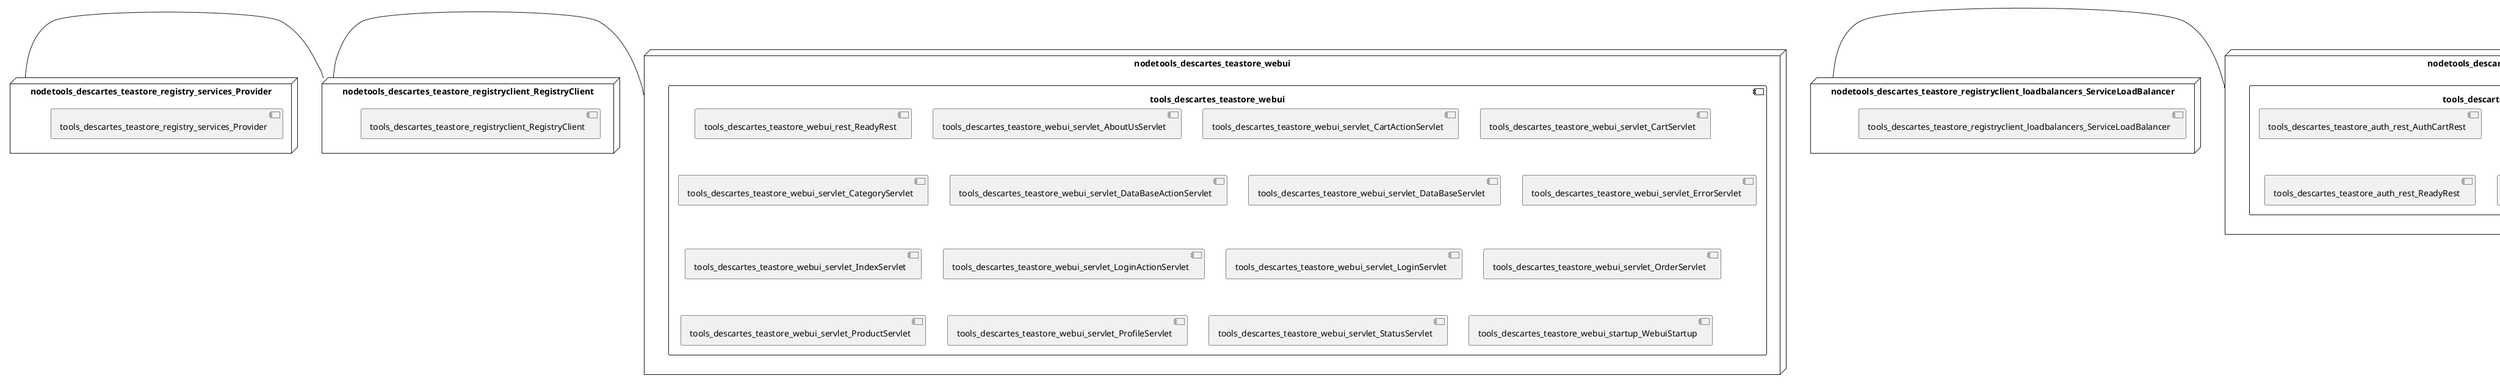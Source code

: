 @startuml
skinparam fixCircleLabelOverlapping true
skinparam componentStyle uml2
node nodetools_descartes_teastore_auth {
component tools_descartes_teastore_auth {
[tools_descartes_teastore_auth_rest_AuthCartRest] [[descartesresearch-teastore.system#_UmfDZVeKEe-Dj7HGuiQKQg]]
[tools_descartes_teastore_auth_rest_AuthUserActionsRest] [[descartesresearch-teastore.system#_UmfDZVeKEe-Dj7HGuiQKQg]]
[tools_descartes_teastore_auth_rest_ReadyRest] [[descartesresearch-teastore.system#_UmfDZVeKEe-Dj7HGuiQKQg]]
[tools_descartes_teastore_auth_startup_AuthStartup] [[descartesresearch-teastore.system#_UmfDZVeKEe-Dj7HGuiQKQg]]
}
}
node nodetools_descartes_teastore_image {
component tools_descartes_teastore_image {
[tools_descartes_teastore_image_rest_ImageProviderEndpoint] [[descartesresearch-teastore.system#_UmfDZVeKEe-Dj7HGuiQKQg]]
[tools_descartes_teastore_image_setup_ImageProviderStartup] [[descartesresearch-teastore.system#_UmfDZVeKEe-Dj7HGuiQKQg]]
}
}
node nodetools_descartes_teastore_kieker_rabbitmq {
component tools_descartes_teastore_kieker_rabbitmq {
[tools_descartes_teastore_kieker_rabbitmq_DisplayLogs] [[descartesresearch-teastore.system#_UmfDZVeKEe-Dj7HGuiQKQg]]
[tools_descartes_teastore_kieker_rabbitmq_IndexServlet] [[descartesresearch-teastore.system#_UmfDZVeKEe-Dj7HGuiQKQg]]
[tools_descartes_teastore_kieker_rabbitmq_Reset] [[descartesresearch-teastore.system#_UmfDZVeKEe-Dj7HGuiQKQg]]
}
}
node nodetools_descartes_teastore_persistence {
component tools_descartes_teastore_persistence {
[tools_descartes_teastore_persistence_rest_CacheManagerEndpoint] [[descartesresearch-teastore.system#_UmfDZVeKEe-Dj7HGuiQKQg]]
[tools_descartes_teastore_persistence_rest_CategoryEndpoint] [[descartesresearch-teastore.system#_UmfDZVeKEe-Dj7HGuiQKQg]]
[tools_descartes_teastore_persistence_rest_DatabaseGenerationEndpoint] [[descartesresearch-teastore.system#_UmfDZVeKEe-Dj7HGuiQKQg]]
[tools_descartes_teastore_persistence_rest_OrderEndpoint] [[descartesresearch-teastore.system#_UmfDZVeKEe-Dj7HGuiQKQg]]
[tools_descartes_teastore_persistence_rest_OrderItemEndpoint] [[descartesresearch-teastore.system#_UmfDZVeKEe-Dj7HGuiQKQg]]
[tools_descartes_teastore_persistence_rest_ProductEndpoint] [[descartesresearch-teastore.system#_UmfDZVeKEe-Dj7HGuiQKQg]]
[tools_descartes_teastore_persistence_rest_UserEndpoint] [[descartesresearch-teastore.system#_UmfDZVeKEe-Dj7HGuiQKQg]]
[tools_descartes_teastore_persistence_servlet_IndexServlet] [[descartesresearch-teastore.system#_UmfDZVeKEe-Dj7HGuiQKQg]]
}
}
node nodetools_descartes_teastore_recommender {
component tools_descartes_teastore_recommender {
[tools_descartes_teastore_recommender_rest_RecommendEndpoint] [[descartesresearch-teastore.system#_UmfDZVeKEe-Dj7HGuiQKQg]]
[tools_descartes_teastore_recommender_rest_RecommendSingleEndpoint] [[descartesresearch-teastore.system#_UmfDZVeKEe-Dj7HGuiQKQg]]
[tools_descartes_teastore_recommender_rest_TrainEndpoint] [[descartesresearch-teastore.system#_UmfDZVeKEe-Dj7HGuiQKQg]]
[tools_descartes_teastore_recommender_servlet_IndexServlet] [[descartesresearch-teastore.system#_UmfDZVeKEe-Dj7HGuiQKQg]]
[tools_descartes_teastore_recommender_servlet_RecommenderStartup] [[descartesresearch-teastore.system#_UmfDZVeKEe-Dj7HGuiQKQg]]
}
}
node nodetools_descartes_teastore_registry {
component tools_descartes_teastore_registry {
[tools_descartes_teastore_registry_rest_RegistryREST] [[descartesresearch-teastore.system#_UmfDZVeKEe-Dj7HGuiQKQg]]
[tools_descartes_teastore_registry_rest_RegistryStartup] [[descartesresearch-teastore.system#_UmfDZVeKEe-Dj7HGuiQKQg]]
[tools_descartes_teastore_registry_servlet_IndexServlet] [[descartesresearch-teastore.system#_UmfDZVeKEe-Dj7HGuiQKQg]]
}
}
node nodetools_descartes_teastore_webui {
component tools_descartes_teastore_webui {
[tools_descartes_teastore_webui_rest_ReadyRest] [[descartesresearch-teastore.system#_UmfDZVeKEe-Dj7HGuiQKQg]]
[tools_descartes_teastore_webui_servlet_AboutUsServlet] [[descartesresearch-teastore.system#_UmfDZVeKEe-Dj7HGuiQKQg]]
[tools_descartes_teastore_webui_servlet_CartActionServlet] [[descartesresearch-teastore.system#_UmfDZVeKEe-Dj7HGuiQKQg]]
[tools_descartes_teastore_webui_servlet_CartServlet] [[descartesresearch-teastore.system#_UmfDZVeKEe-Dj7HGuiQKQg]]
[tools_descartes_teastore_webui_servlet_CategoryServlet] [[descartesresearch-teastore.system#_UmfDZVeKEe-Dj7HGuiQKQg]]
[tools_descartes_teastore_webui_servlet_DataBaseActionServlet] [[descartesresearch-teastore.system#_UmfDZVeKEe-Dj7HGuiQKQg]]
[tools_descartes_teastore_webui_servlet_DataBaseServlet] [[descartesresearch-teastore.system#_UmfDZVeKEe-Dj7HGuiQKQg]]
[tools_descartes_teastore_webui_servlet_ErrorServlet] [[descartesresearch-teastore.system#_UmfDZVeKEe-Dj7HGuiQKQg]]
[tools_descartes_teastore_webui_servlet_IndexServlet] [[descartesresearch-teastore.system#_UmfDZVeKEe-Dj7HGuiQKQg]]
[tools_descartes_teastore_webui_servlet_LoginActionServlet] [[descartesresearch-teastore.system#_UmfDZVeKEe-Dj7HGuiQKQg]]
[tools_descartes_teastore_webui_servlet_LoginServlet] [[descartesresearch-teastore.system#_UmfDZVeKEe-Dj7HGuiQKQg]]
[tools_descartes_teastore_webui_servlet_OrderServlet] [[descartesresearch-teastore.system#_UmfDZVeKEe-Dj7HGuiQKQg]]
[tools_descartes_teastore_webui_servlet_ProductServlet] [[descartesresearch-teastore.system#_UmfDZVeKEe-Dj7HGuiQKQg]]
[tools_descartes_teastore_webui_servlet_ProfileServlet] [[descartesresearch-teastore.system#_UmfDZVeKEe-Dj7HGuiQKQg]]
[tools_descartes_teastore_webui_servlet_StatusServlet] [[descartesresearch-teastore.system#_UmfDZVeKEe-Dj7HGuiQKQg]]
[tools_descartes_teastore_webui_startup_WebuiStartup] [[descartesresearch-teastore.system#_UmfDZVeKEe-Dj7HGuiQKQg]]
}
}
node nodetools_descartes_teastore_recommender_servlet_TrainingSynchronizer {
[tools_descartes_teastore_recommender_servlet_TrainingSynchronizer] [[descartesresearch-teastore.system#_UmfDZVeKEe-Dj7HGuiQKQg]]
}
node nodetools_descartes_teastore_registry_rest_Registry {
[tools_descartes_teastore_registry_rest_Registry] [[descartesresearch-teastore.system#_UmfDZVeKEe-Dj7HGuiQKQg]]
}
node nodetools_descartes_teastore_registry_services_Provider {
[tools_descartes_teastore_registry_services_Provider] [[descartesresearch-teastore.system#_UmfDZVeKEe-Dj7HGuiQKQg]]
}
node nodetools_descartes_teastore_registryclient_RegistryClient {
[tools_descartes_teastore_registryclient_RegistryClient] [[descartesresearch-teastore.system#_UmfDZVeKEe-Dj7HGuiQKQg]]
}
node nodetools_descartes_teastore_registryclient_loadbalancers_ServiceLoadBalancer {
[tools_descartes_teastore_registryclient_loadbalancers_ServiceLoadBalancer] [[descartesresearch-teastore.system#_UmfDZVeKEe-Dj7HGuiQKQg]]
}
node nodetools_descartes_teastore_registryclient_util_RESTClient {
[tools_descartes_teastore_registryclient_util_RESTClient] [[descartesresearch-teastore.system#_UmfDZVeKEe-Dj7HGuiQKQg]]
}
[nodetools_descartes_teastore_registry_services_Provider] - [nodetools_descartes_teastore_registryclient_RegistryClient]
[nodetools_descartes_teastore_registryclient_RegistryClient] - [nodetools_descartes_teastore_webui]
[nodetools_descartes_teastore_registryclient_loadbalancers_ServiceLoadBalancer] - [nodetools_descartes_teastore_auth]

@enduml
